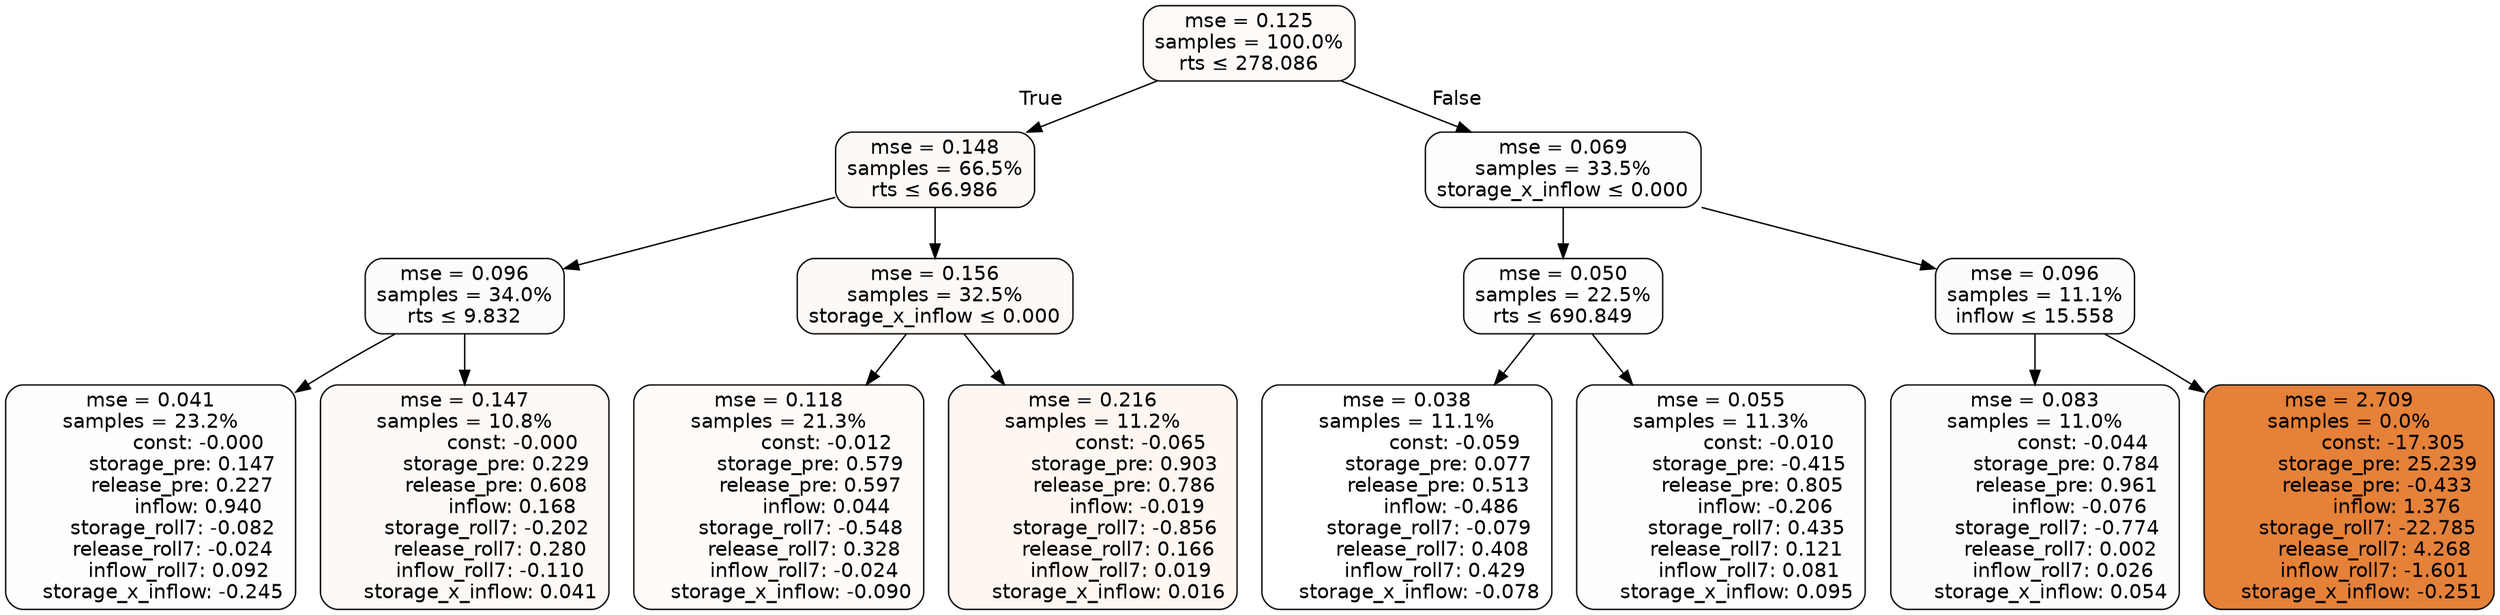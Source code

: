 digraph tree {
bgcolor="transparent"
node [shape=rectangle, style="filled, rounded", color="black", fontname=helvetica] ;
edge [fontname=helvetica] ;
	"0" [label="mse = 0.125
samples = 100.0%
rts &le; 278.086", fillcolor="#fefaf8"]
	"1" [label="mse = 0.148
samples = 66.5%
rts &le; 66.986", fillcolor="#fdf9f6"]
	"2" [label="mse = 0.096
samples = 34.0%
rts &le; 9.832", fillcolor="#fefcfa"]
	"3" [label="mse = 0.041
samples = 23.2%
               const: -0.000
          storage_pre: 0.147
          release_pre: 0.227
               inflow: 0.940
       storage_roll7: -0.082
       release_roll7: -0.024
         inflow_roll7: 0.092
    storage_x_inflow: -0.245", fillcolor="#fefefe"]
	"4" [label="mse = 0.147
samples = 10.8%
               const: -0.000
          storage_pre: 0.229
          release_pre: 0.608
               inflow: 0.168
       storage_roll7: -0.202
        release_roll7: 0.280
        inflow_roll7: -0.110
     storage_x_inflow: 0.041", fillcolor="#fdf9f6"]
	"5" [label="mse = 0.156
samples = 32.5%
storage_x_inflow &le; 0.000", fillcolor="#fdf9f6"]
	"6" [label="mse = 0.118
samples = 21.3%
               const: -0.012
          storage_pre: 0.579
          release_pre: 0.597
               inflow: 0.044
       storage_roll7: -0.548
        release_roll7: 0.328
        inflow_roll7: -0.024
    storage_x_inflow: -0.090", fillcolor="#fefbf9"]
	"7" [label="mse = 0.216
samples = 11.2%
               const: -0.065
          storage_pre: 0.903
          release_pre: 0.786
              inflow: -0.019
       storage_roll7: -0.856
        release_roll7: 0.166
         inflow_roll7: 0.019
     storage_x_inflow: 0.016", fillcolor="#fdf6f1"]
	"8" [label="mse = 0.069
samples = 33.5%
storage_x_inflow &le; 0.000", fillcolor="#fefdfc"]
	"9" [label="mse = 0.050
samples = 22.5%
rts &le; 690.849", fillcolor="#fefefe"]
	"10" [label="mse = 0.038
samples = 11.1%
               const: -0.059
          storage_pre: 0.077
          release_pre: 0.513
              inflow: -0.486
       storage_roll7: -0.079
        release_roll7: 0.408
         inflow_roll7: 0.429
    storage_x_inflow: -0.078", fillcolor="#ffffff"]
	"11" [label="mse = 0.055
samples = 11.3%
               const: -0.010
         storage_pre: -0.415
          release_pre: 0.805
              inflow: -0.206
        storage_roll7: 0.435
        release_roll7: 0.121
         inflow_roll7: 0.081
     storage_x_inflow: 0.095", fillcolor="#fefefd"]
	"12" [label="mse = 0.096
samples = 11.1%
inflow &le; 15.558", fillcolor="#fefcfa"]
	"13" [label="mse = 0.083
samples = 11.0%
               const: -0.044
          storage_pre: 0.784
          release_pre: 0.961
              inflow: -0.076
       storage_roll7: -0.774
        release_roll7: 0.002
         inflow_roll7: 0.026
     storage_x_inflow: 0.054", fillcolor="#fefcfb"]
	"14" [label="mse = 2.709
samples = 0.0%
              const: -17.305
         storage_pre: 25.239
         release_pre: -0.433
               inflow: 1.376
      storage_roll7: -22.785
        release_roll7: 4.268
        inflow_roll7: -1.601
    storage_x_inflow: -0.251", fillcolor="#e58139"]

	"0" -> "1" [labeldistance=2.5, labelangle=45, headlabel="True"]
	"1" -> "2"
	"2" -> "3"
	"2" -> "4"
	"1" -> "5"
	"5" -> "6"
	"5" -> "7"
	"0" -> "8" [labeldistance=2.5, labelangle=-45, headlabel="False"]
	"8" -> "9"
	"9" -> "10"
	"9" -> "11"
	"8" -> "12"
	"12" -> "13"
	"12" -> "14"
}